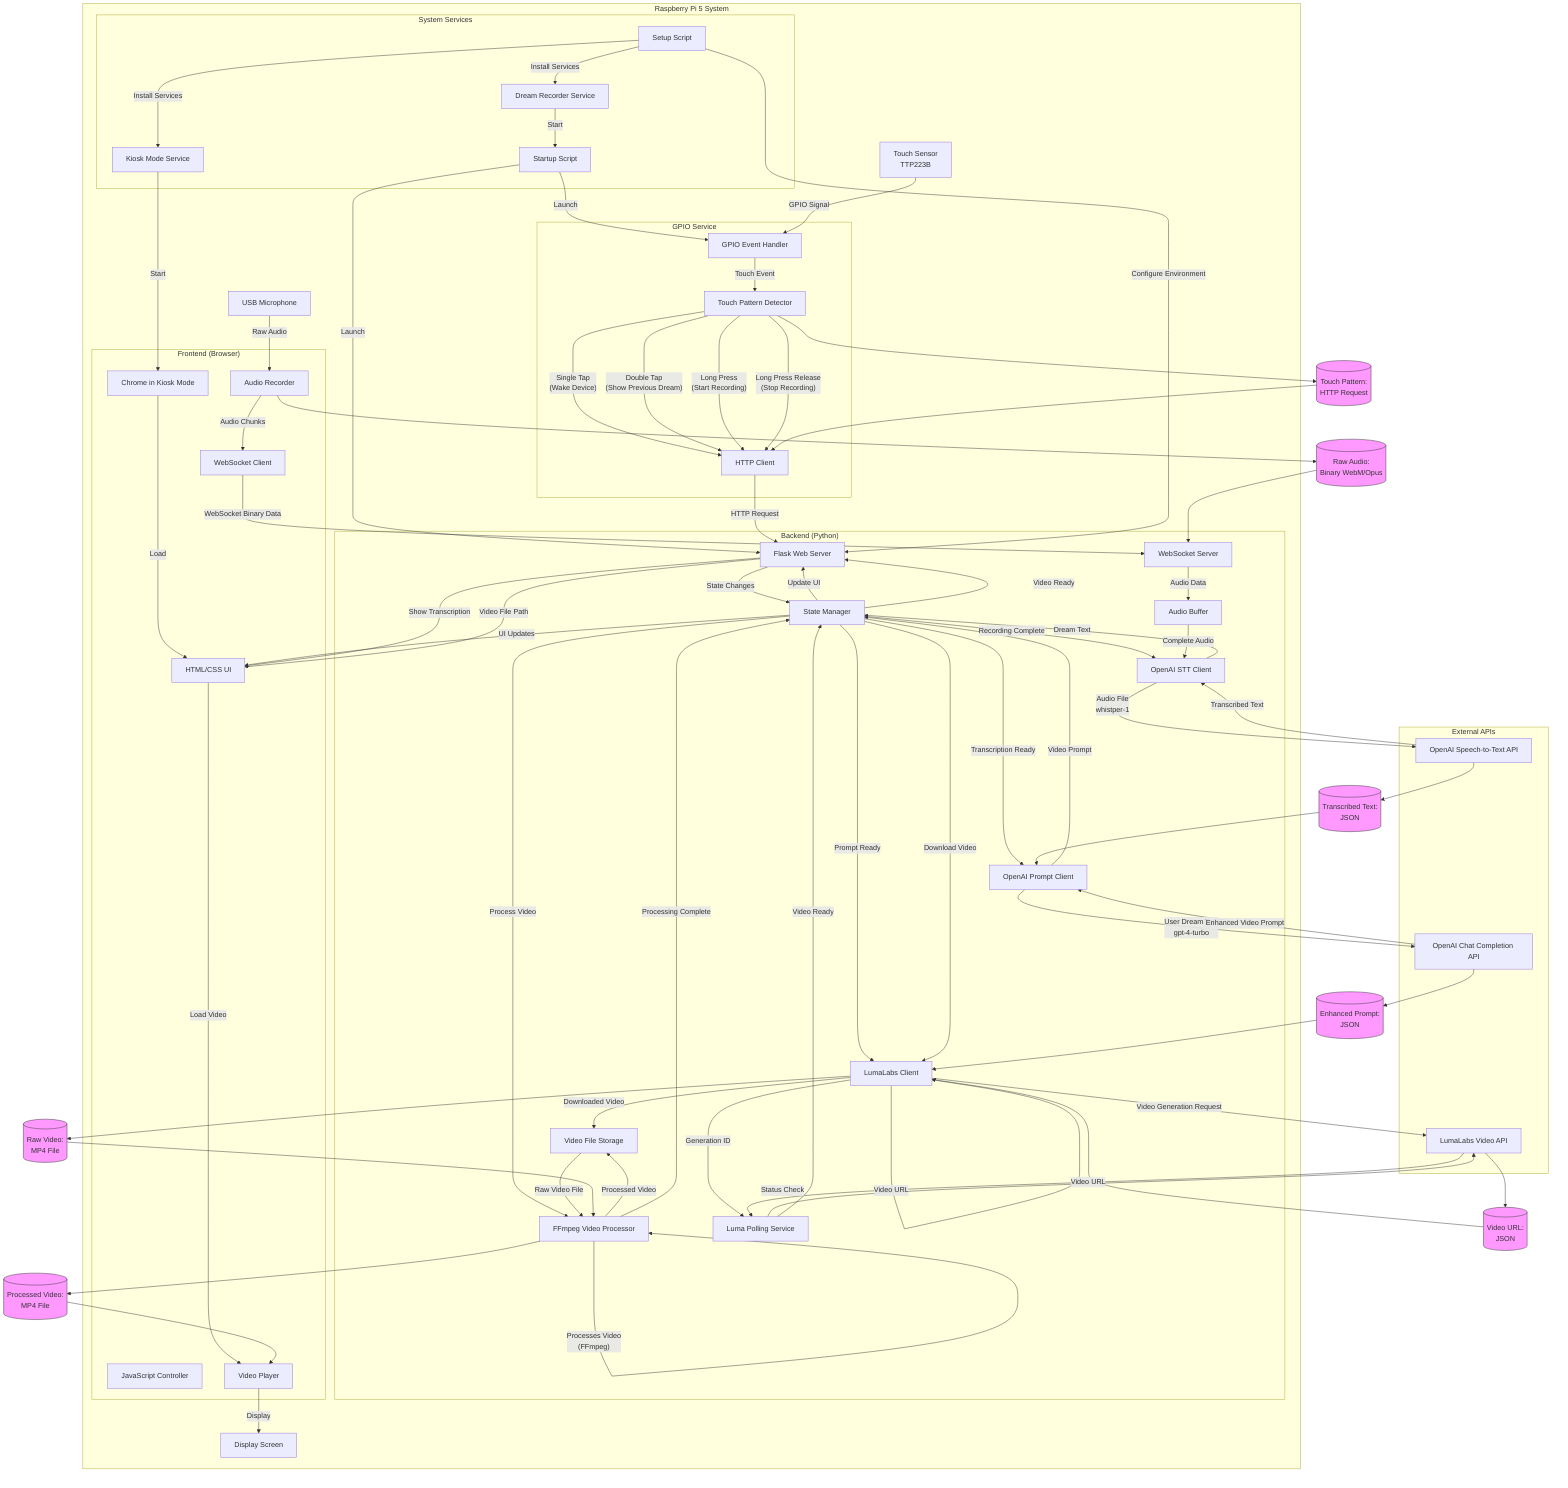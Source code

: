 flowchart TD
    %% Main System Components
    subgraph RaspberryPi["Raspberry Pi 5 System"]
        %% Hardware Input/Output
        TS[Touch Sensor\nTTP223B]
        MIC[USB Microphone]
        SCRN[Display Screen]
        
        %% System Services
        subgraph SystemServices["System Services"]
            SYSTEMD_SVC[Dream Recorder Service]
            KIOSK_SVC[Kiosk Mode Service]
            STARTUP_SCRIPT[Startup Script]
            SETUP_SCRIPT[Setup Script]
        end
        
        %% GPIO Service
        subgraph GPIOService["GPIO Service"]
            GPIO_HANDLER[GPIO Event Handler]
            TOUCH_DETECTOR[Touch Pattern Detector]
            HTTP_CLIENT[HTTP Client]
        end
        
        %% Backend Components
        subgraph Backend["Backend (Python)"]
            FLASK[Flask Web Server]
            WS_SERVER[WebSocket Server]
            AUDIO_BUFFER[Audio Buffer]
            STT_CLIENT[OpenAI STT Client]
            PROMPT_CLIENT[OpenAI Prompt Client]
            LUMA_CLIENT[LumaLabs Client]
            VIDEO_PROCESSOR[FFmpeg Video Processor]
            VIDEO_STORAGE[Video File Storage]
            STATE_MANAGER[State Manager]
            POLLING_SERVICE[Luma Polling Service]
        end
        
        %% Frontend Components
        subgraph Frontend["Frontend (Browser)"]
            CHROME_KIOSK[Chrome in Kiosk Mode]
            HTML_UI[HTML/CSS UI]
            JS_CONTROLLER[JavaScript Controller]
            AUDIO_RECORDER[Audio Recorder]
            WS_CLIENT[WebSocket Client]
            VIDEO_PLAYER[Video Player]
        end
    end
    
    %% External APIs
    subgraph ExternalAPIs["External APIs"]
        OPENAI_STT_API[OpenAI Speech-to-Text API]
        OPENAI_CHAT_API[OpenAI Chat Completion API]
        LUMALABS_API[LumaLabs Video API]
    end
    
    %% System Initialization
    SYSTEMD_SVC -- "Start" --> STARTUP_SCRIPT
    STARTUP_SCRIPT -- "Launch" --> FLASK
    STARTUP_SCRIPT -- "Launch" --> GPIO_HANDLER
    KIOSK_SVC -- "Start" --> CHROME_KIOSK
    CHROME_KIOSK -- "Load" --> HTML_UI
    
    %% GPIO & Touch Handling
    TS -- "GPIO Signal" --> GPIO_HANDLER
    GPIO_HANDLER -- "Touch Event" --> TOUCH_DETECTOR
    TOUCH_DETECTOR -- "Single Tap\n(Wake Device)" --> HTTP_CLIENT
    TOUCH_DETECTOR -- "Double Tap\n(Show Previous Dream)" --> HTTP_CLIENT
    TOUCH_DETECTOR -- "Long Press\n(Start Recording)" --> HTTP_CLIENT
    TOUCH_DETECTOR -- "Long Press Release\n(Stop Recording)" --> HTTP_CLIENT
    HTTP_CLIENT -- "HTTP Request" --> FLASK
    
    %% State Management
    FLASK -- "State Changes" --> STATE_MANAGER
    STATE_MANAGER -- "UI Updates" --> HTML_UI
    
    %% Audio Recording Flow
    MIC -- "Raw Audio" --> AUDIO_RECORDER
    AUDIO_RECORDER -- "Audio Chunks" --> WS_CLIENT
    WS_CLIENT -- "WebSocket Binary Data" --> WS_SERVER
    WS_SERVER -- "Audio Data" --> AUDIO_BUFFER
    
    %% Processing Flow
    STATE_MANAGER -- "Recording Complete" --> STT_CLIENT
    AUDIO_BUFFER -- "Complete Audio" --> STT_CLIENT
    STT_CLIENT -- "Audio File\nwhistper-1" --> OPENAI_STT_API
    OPENAI_STT_API -- "Transcribed Text" --> STT_CLIENT
    STT_CLIENT -- "Dream Text" --> STATE_MANAGER
    STATE_MANAGER -- "Update UI" --> FLASK
    FLASK -- "Show Transcription" --> HTML_UI
    
    %% Prompt Enhancement
    STATE_MANAGER -- "Transcription Ready" --> PROMPT_CLIENT
    PROMPT_CLIENT -- "User Dream Text\ngpt-4-turbo" --> OPENAI_CHAT_API
    OPENAI_CHAT_API -- "Enhanced Video Prompt" --> PROMPT_CLIENT
    PROMPT_CLIENT -- "Video Prompt" --> STATE_MANAGER
    
    %% Video Generation
    STATE_MANAGER -- "Prompt Ready" --> LUMA_CLIENT
    LUMA_CLIENT -- "Video Generation Request" --> LUMALABS_API
    LUMA_CLIENT -- "Generation ID" --> POLLING_SERVICE
    POLLING_SERVICE -- "Status Check" --> LUMALABS_API
    LUMALABS_API -- "Video URL" --> POLLING_SERVICE
    POLLING_SERVICE -- "Video Ready" --> STATE_MANAGER
    
    %% Video Post-Processing
    STATE_MANAGER -- "Download Video" --> LUMA_CLIENT
    LUMA_CLIENT -- "Video URL" --> LUMA_CLIENT
    LUMA_CLIENT -- "Downloaded Video" --> VIDEO_STORAGE
    STATE_MANAGER -- "Process Video" --> VIDEO_PROCESSOR
    VIDEO_STORAGE -- "Raw Video File" --> VIDEO_PROCESSOR
    VIDEO_PROCESSOR -- "Processes Video\n(FFmpeg)" --> VIDEO_PROCESSOR
    VIDEO_PROCESSOR -- "Processed Video" --> VIDEO_STORAGE
    VIDEO_PROCESSOR -- "Processing Complete" --> STATE_MANAGER
    
    %% Video Playback
    STATE_MANAGER -- "Video Ready" --> FLASK
    FLASK -- "Video File Path" --> HTML_UI
    HTML_UI -- "Load Video" --> VIDEO_PLAYER
    VIDEO_PLAYER -- "Display" --> SCRN
    
    %% Setup & Configuration
    SETUP_SCRIPT -- "Install Services" --> SYSTEMD_SVC
    SETUP_SCRIPT -- "Install Services" --> KIOSK_SVC
    SETUP_SCRIPT -- "Configure Environment" --> FLASK
    
    %% Data Specifications
    classDef dataSpec fill:#f9f,stroke:#333,stroke-width:1px
    
    %% Define Key Data Transformations
    RAW_AUDIO[("Raw Audio:\nBinary WebM/Opus")]:::dataSpec
    TRANSCRIBED_TEXT[("Transcribed Text:\nJSON")]:::dataSpec
    ENHANCED_PROMPT[("Enhanced Prompt:\nJSON")]:::dataSpec
    VIDEO_URL_DATA[("Video URL:\nJSON")]:::dataSpec
    RAW_VIDEO_DATA[("Raw Video:\nMP4 File")]:::dataSpec
    PROCESSED_VIDEO_DATA[("Processed Video:\nMP4 File")]:::dataSpec
    TOUCH_PATTERN[("Touch Pattern:\nHTTP Request")]:::dataSpec
    
    AUDIO_RECORDER --> RAW_AUDIO
    RAW_AUDIO --> WS_SERVER
    OPENAI_STT_API --> TRANSCRIBED_TEXT
    TRANSCRIBED_TEXT --> PROMPT_CLIENT
    OPENAI_CHAT_API --> ENHANCED_PROMPT
    ENHANCED_PROMPT --> LUMA_CLIENT
    LUMALABS_API --> VIDEO_URL_DATA
    VIDEO_URL_DATA --> LUMA_CLIENT
    LUMA_CLIENT --> RAW_VIDEO_DATA
    RAW_VIDEO_DATA --> VIDEO_PROCESSOR
    VIDEO_PROCESSOR --> PROCESSED_VIDEO_DATA
    PROCESSED_VIDEO_DATA --> VIDEO_PLAYER
    TOUCH_DETECTOR --> TOUCH_PATTERN
    TOUCH_PATTERN --> HTTP_CLIENT